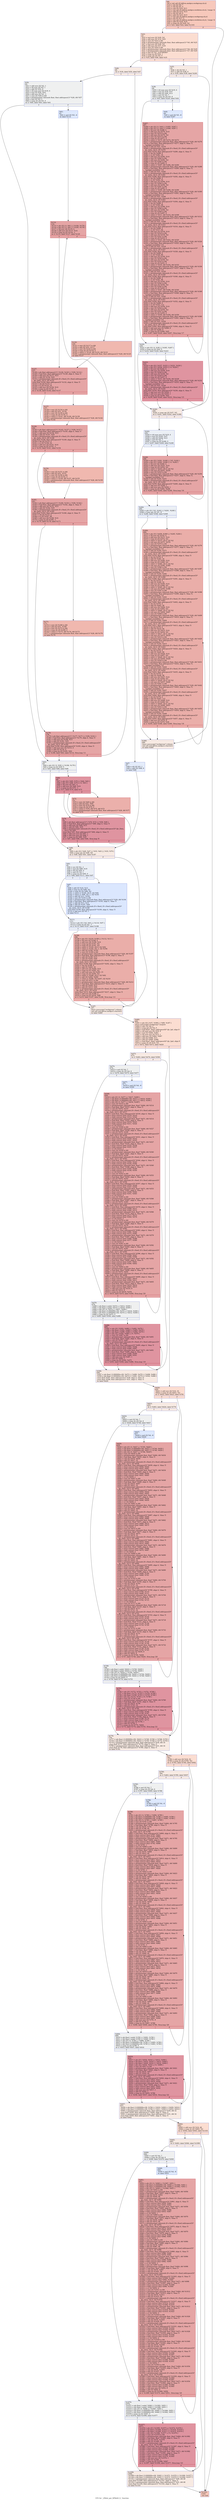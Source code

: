 digraph "CFG for '_Z9dwt_per_XPfiiiiiS_S_' function" {
	label="CFG for '_Z9dwt_per_XPfiiiiiS_S_' function";

	Node0x5fbb750 [shape=record,color="#3d50c3ff", style=filled, fillcolor="#ed836670",label="{%8:\l  %9 = tail call i32 @llvm.amdgcn.workgroup.id.x()\l  %10 = shl i32 %9, 7\l  %11 = shl i32 %5, 4\l  %12 = sub i32 %10, %11\l  %13 = tail call i32 @llvm.amdgcn.workitem.id.x(), !range !4\l  %14 = add i32 %12, %13\l  %15 = shl i32 %9, 6\l  %16 = add i32 %15, %13\l  %17 = tail call i32 @llvm.amdgcn.workgroup.id.y()\l  %18 = shl i32 %17, 2\l  %19 = tail call i32 @llvm.amdgcn.workitem.id.y(), !range !4\l  %20 = add i32 %18, %19\l  %21 = icmp slt i32 %20, %1\l  br i1 %21, label %22, label %1103\l|{<s0>T|<s1>F}}"];
	Node0x5fbb750:s0 -> Node0x5fbd760;
	Node0x5fbb750:s1 -> Node0x5fbd7f0;
	Node0x5fbd760 [shape=record,color="#3d50c3ff", style=filled, fillcolor="#f7b39670",label="{%22:\l22:                                               \l  %23 = mul nsw i32 %20, %2\l  %24 = add nsw i32 %14, %23\l  %25 = sext i32 %24 to i64\l  %26 = getelementptr inbounds float, float addrspace(1)* %0, i64 %25\l  %27 = mul nsw i32 %20, %3\l  %28 = add nsw i32 %27, %16\l  %29 = sext i32 %28 to i64\l  %30 = getelementptr inbounds float, float addrspace(1)* %6, i64 %29\l  %31 = getelementptr inbounds float, float addrspace(1)* %7, i64 %29\l  %32 = and i32 %2, -2147483647\l  %33 = icmp eq i32 %32, 1\l  %34 = icmp sgt i32 %5, 0\l  br i1 %33, label %46, label %35\l|{<s0>T|<s1>F}}"];
	Node0x5fbd760:s0 -> Node0x5fbcb80;
	Node0x5fbd760:s1 -> Node0x5fbe190;
	Node0x5fbe190 [shape=record,color="#3d50c3ff", style=filled, fillcolor="#eed0c070",label="{%35:\l35:                                               \l  %36 = shl i32 %5, 1\l  %37 = add i32 %36, 8\l  br i1 %34, label %38, label %240\l|{<s0>T|<s1>F}}"];
	Node0x5fbe190:s0 -> Node0x5fbe420;
	Node0x5fbe190:s1 -> Node0x5fbe470;
	Node0x5fbe420 [shape=record,color="#3d50c3ff", style=filled, fillcolor="#dbdcde70",label="{%38:\l38:                                               \l  %39 = shl nuw nsw i32 %19, 4\l  %40 = mul i32 %39, %37\l  %41 = add i32 %40, %13\l  %42 = and i32 %5, 7\l  %43 = icmp ult i32 %5, 8\l  br i1 %43, label %220, label %44\l|{<s0>T|<s1>F}}"];
	Node0x5fbe420:s0 -> Node0x5fbe880;
	Node0x5fbe420:s1 -> Node0x5fbe8d0;
	Node0x5fbe8d0 [shape=record,color="#3d50c3ff", style=filled, fillcolor="#b5cdfa70",label="{%44:\l44:                                               \l  %45 = and i32 %5, -8\l  br label %267\l}"];
	Node0x5fbe8d0 -> Node0x5fbead0;
	Node0x5fbcb80 [shape=record,color="#3d50c3ff", style=filled, fillcolor="#eed0c070",label="{%46:\l46:                                               \l  br i1 %34, label %50, label %47\l|{<s0>T|<s1>F}}"];
	Node0x5fbcb80:s0 -> Node0x5fbeb90;
	Node0x5fbcb80:s1 -> Node0x5fbebe0;
	Node0x5fbebe0 [shape=record,color="#3d50c3ff", style=filled, fillcolor="#c1d4f470",label="{%47:\l47:                                               \l  %48 = shl i32 %5, 1\l  %49 = add i32 %48, 8\l  br label %88\l}"];
	Node0x5fbebe0 -> Node0x5fbee40;
	Node0x5fbeb90 [shape=record,color="#3d50c3ff", style=filled, fillcolor="#dbdcde70",label="{%50:\l50:                                               \l  %51 = add nuw i32 %2, 1\l  %52 = shl nuw i32 %5, 1\l  %53 = add i32 %52, 8\l  %54 = shl nuw nsw i32 %19, 4\l  %55 = mul i32 %54, %53\l  %56 = add nsw i32 %2, -1\l  %57 = zext i32 %56 to i64\l  %58 = getelementptr inbounds float, float addrspace(1)* %26, i64 %57\l  %59 = and i32 %5, 3\l  %60 = icmp ult i32 %5, 4\l  br i1 %60, label %63, label %61\l|{<s0>T|<s1>F}}"];
	Node0x5fbeb90:s0 -> Node0x5fbf4f0;
	Node0x5fbeb90:s1 -> Node0x5fbf540;
	Node0x5fbf540 [shape=record,color="#3d50c3ff", style=filled, fillcolor="#b5cdfa70",label="{%61:\l61:                                               \l  %62 = and i32 %5, -4\l  br label %114\l}"];
	Node0x5fbf540 -> Node0x5fbf740;
	Node0x5fbf4f0 [shape=record,color="#3d50c3ff", style=filled, fillcolor="#dbdcde70",label="{%63:\l63:                                               \l  %64 = phi i32 [ 0, %50 ], [ %184, %178 ]\l  %65 = icmp eq i32 %59, 0\l  br i1 %65, label %88, label %66\l|{<s0>T|<s1>F}}"];
	Node0x5fbf4f0:s0 -> Node0x5fbee40;
	Node0x5fbf4f0:s1 -> Node0x5fbdf80;
	Node0x5fbdf80 [shape=record,color="#b70d28ff", style=filled, fillcolor="#b70d2870",label="{%66:\l66:                                               \l  %67 = phi i32 [ %85, %79 ], [ %64, %63 ]\l  %68 = phi i32 [ %86, %79 ], [ 0, %63 ]\l  %69 = shl nsw i32 %67, 4\l  %70 = add nsw i32 %69, %14\l  %71 = icmp eq i32 %70, -1\l  br i1 %71, label %79, label %72\l|{<s0>T|<s1>F}}"];
	Node0x5fbdf80:s0 -> Node0x5fbfd80;
	Node0x5fbdf80:s1 -> Node0x5fc0190;
	Node0x5fc0190 [shape=record,color="#b70d28ff", style=filled, fillcolor="#d24b4070",label="{%72:\l72:                                               \l  %73 = zext i32 %69 to i64\l  %74 = add i32 %51, %69\l  %75 = sext i32 %74 to i64\l  %76 = icmp slt i32 %70, 0\l  %77 = select i1 %76, i64 %75, i64 %73\l  %78 = getelementptr inbounds float, float addrspace(1)* %26, i64 %77\l  br label %79\l}"];
	Node0x5fc0190 -> Node0x5fbfd80;
	Node0x5fbfd80 [shape=record,color="#b70d28ff", style=filled, fillcolor="#b70d2870",label="{%79:\l79:                                               \l  %80 = phi float addrspace(1)* [ %78, %72 ], [ %58, %66 ]\l  %81 = load float, float addrspace(1)* %80, align 4, !tbaa !5\l  %82 = add nuw i32 %69, %13\l  %83 = add i32 %82, %55\l  %84 = getelementptr inbounds [0 x float], [0 x float] addrspace(3)* @s_Data,\l... i32 0, i32 %83\l  store float %81, float addrspace(3)* %84, align 4, !tbaa !5\l  %85 = add nuw nsw i32 %67, 1\l  %86 = add nuw nsw i32 %68, 1\l  %87 = icmp eq i32 %86, %59\l  br i1 %87, label %88, label %66, !llvm.loop !9\l|{<s0>T|<s1>F}}"];
	Node0x5fbfd80:s0 -> Node0x5fbee40;
	Node0x5fbfd80:s1 -> Node0x5fbdf80;
	Node0x5fbee40 [shape=record,color="#3d50c3ff", style=filled, fillcolor="#eed0c070",label="{%88:\l88:                                               \l  %89 = phi i32 [ %49, %47 ], [ %53, %63 ], [ %53, %79 ]\l  %90 = icmp sgt i32 %89, %5\l  br i1 %90, label %91, label %187\l|{<s0>T|<s1>F}}"];
	Node0x5fbee40:s0 -> Node0x5fc1560;
	Node0x5fbee40:s1 -> Node0x5fc15b0;
	Node0x5fc1560 [shape=record,color="#3d50c3ff", style=filled, fillcolor="#d1dae970",label="{%91:\l91:                                               \l  %92 = xor i32 %2, -1\l  %93 = mul i32 %89, %19\l  %94 = shl i32 %93, 4\l  %95 = and i32 %5, 1\l  %96 = icmp eq i32 %95, 0\l  br i1 %96, label %111, label %97\l|{<s0>T|<s1>F}}"];
	Node0x5fc1560:s0 -> Node0x5fc19c0;
	Node0x5fc1560:s1 -> Node0x5fc1a10;
	Node0x5fc1a10 [shape=record,color="#3d50c3ff", style=filled, fillcolor="#aec9fc70",label="{%97:\l97:                                               \l  %98 = add i32 %10, %13\l  %99 = icmp eq i32 %98, %2\l  %100 = icmp slt i32 %98, %2\l  %101 = select i1 %100, i32 0, i32 %92\l  %102 = select i1 %99, i32 -1, i32 %101\l  %103 = add i32 %11, %102\l  %104 = sext i32 %103 to i64\l  %105 = getelementptr inbounds float, float addrspace(1)* %26, i64 %104\l  %106 = load float, float addrspace(1)* %105, align 4, !tbaa !5\l  %107 = add i32 %11, %13\l  %108 = add i32 %107, %94\l  %109 = getelementptr inbounds [0 x float], [0 x float] addrspace(3)*\l... @s_Data, i32 0, i32 %108\l  store float %106, float addrspace(3)* %109, align 4, !tbaa !5\l  %110 = add nsw i32 %5, 1\l  br label %111\l}"];
	Node0x5fc1a10 -> Node0x5fc19c0;
	Node0x5fc19c0 [shape=record,color="#3d50c3ff", style=filled, fillcolor="#d1dae970",label="{%111:\l111:                                              \l  %112 = phi i32 [ %5, %91 ], [ %110, %97 ]\l  %113 = icmp eq i32 %5, -7\l  br i1 %113, label %187, label %188\l|{<s0>T|<s1>F}}"];
	Node0x5fc19c0:s0 -> Node0x5fc15b0;
	Node0x5fc19c0:s1 -> Node0x5fc2520;
	Node0x5fbf740 [shape=record,color="#b70d28ff", style=filled, fillcolor="#c5333470",label="{%114:\l114:                                              \l  %115 = phi i32 [ 0, %61 ], [ %184, %178 ]\l  %116 = phi i32 [ 0, %61 ], [ %185, %178 ]\l  %117 = shl nsw i32 %115, 4\l  %118 = add nsw i32 %117, %14\l  %119 = icmp eq i32 %118, -1\l  br i1 %119, label %127, label %120\l|{<s0>T|<s1>F}}"];
	Node0x5fbf740:s0 -> Node0x5fc2930;
	Node0x5fbf740:s1 -> Node0x5fc2980;
	Node0x5fc2980 [shape=record,color="#3d50c3ff", style=filled, fillcolor="#dc5d4a70",label="{%120:\l120:                                              \l  %121 = zext i32 %117 to i64\l  %122 = add i32 %51, %117\l  %123 = sext i32 %122 to i64\l  %124 = icmp slt i32 %118, 0\l  %125 = select i1 %124, i64 %123, i64 %121\l  %126 = getelementptr inbounds float, float addrspace(1)* %26, i64 %125\l  br label %127\l}"];
	Node0x5fc2980 -> Node0x5fc2930;
	Node0x5fc2930 [shape=record,color="#b70d28ff", style=filled, fillcolor="#c5333470",label="{%127:\l127:                                              \l  %128 = phi float addrspace(1)* [ %126, %120 ], [ %58, %114 ]\l  %129 = load float, float addrspace(1)* %128, align 4, !tbaa !5\l  %130 = add nuw i32 %117, %13\l  %131 = add i32 %130, %55\l  %132 = getelementptr inbounds [0 x float], [0 x float] addrspace(3)*\l... @s_Data, i32 0, i32 %131\l  store float %129, float addrspace(3)* %132, align 4, !tbaa !5\l  %133 = shl i32 %115, 4\l  %134 = or i32 %133, 16\l  %135 = add nsw i32 %134, %14\l  %136 = icmp eq i32 %135, -1\l  br i1 %136, label %144, label %137\l|{<s0>T|<s1>F}}"];
	Node0x5fc2930:s0 -> Node0x5fbfd10;
	Node0x5fc2930:s1 -> Node0x5fc38f0;
	Node0x5fc38f0 [shape=record,color="#3d50c3ff", style=filled, fillcolor="#dc5d4a70",label="{%137:\l137:                                              \l  %138 = zext i32 %134 to i64\l  %139 = add i32 %51, %134\l  %140 = sext i32 %139 to i64\l  %141 = icmp slt i32 %135, 0\l  %142 = select i1 %141, i64 %140, i64 %138\l  %143 = getelementptr inbounds float, float addrspace(1)* %26, i64 %142\l  br label %144\l}"];
	Node0x5fc38f0 -> Node0x5fbfd10;
	Node0x5fbfd10 [shape=record,color="#b70d28ff", style=filled, fillcolor="#c5333470",label="{%144:\l144:                                              \l  %145 = phi float addrspace(1)* [ %143, %137 ], [ %58, %127 ]\l  %146 = load float, float addrspace(1)* %145, align 4, !tbaa !5\l  %147 = add nuw i32 %134, %13\l  %148 = add i32 %147, %55\l  %149 = getelementptr inbounds [0 x float], [0 x float] addrspace(3)*\l... @s_Data, i32 0, i32 %148\l  store float %146, float addrspace(3)* %149, align 4, !tbaa !5\l  %150 = shl i32 %115, 4\l  %151 = or i32 %150, 32\l  %152 = add nsw i32 %151, %14\l  %153 = icmp eq i32 %152, -1\l  br i1 %153, label %161, label %154\l|{<s0>T|<s1>F}}"];
	Node0x5fbfd10:s0 -> Node0x5fc43b0;
	Node0x5fbfd10:s1 -> Node0x5fc4400;
	Node0x5fc4400 [shape=record,color="#3d50c3ff", style=filled, fillcolor="#dc5d4a70",label="{%154:\l154:                                              \l  %155 = zext i32 %151 to i64\l  %156 = add i32 %51, %151\l  %157 = sext i32 %156 to i64\l  %158 = icmp slt i32 %152, 0\l  %159 = select i1 %158, i64 %157, i64 %155\l  %160 = getelementptr inbounds float, float addrspace(1)* %26, i64 %159\l  br label %161\l}"];
	Node0x5fc4400 -> Node0x5fc43b0;
	Node0x5fc43b0 [shape=record,color="#b70d28ff", style=filled, fillcolor="#c5333470",label="{%161:\l161:                                              \l  %162 = phi float addrspace(1)* [ %160, %154 ], [ %58, %144 ]\l  %163 = load float, float addrspace(1)* %162, align 4, !tbaa !5\l  %164 = add nuw i32 %151, %13\l  %165 = add i32 %164, %55\l  %166 = getelementptr inbounds [0 x float], [0 x float] addrspace(3)*\l... @s_Data, i32 0, i32 %165\l  store float %163, float addrspace(3)* %166, align 4, !tbaa !5\l  %167 = shl i32 %115, 4\l  %168 = or i32 %167, 48\l  %169 = add nsw i32 %168, %14\l  %170 = icmp eq i32 %169, -1\l  br i1 %170, label %178, label %171\l|{<s0>T|<s1>F}}"];
	Node0x5fc43b0:s0 -> Node0x5fbf830;
	Node0x5fc43b0:s1 -> Node0x5fc4ec0;
	Node0x5fc4ec0 [shape=record,color="#3d50c3ff", style=filled, fillcolor="#dc5d4a70",label="{%171:\l171:                                              \l  %172 = zext i32 %168 to i64\l  %173 = add i32 %51, %168\l  %174 = sext i32 %173 to i64\l  %175 = icmp slt i32 %169, 0\l  %176 = select i1 %175, i64 %174, i64 %172\l  %177 = getelementptr inbounds float, float addrspace(1)* %26, i64 %176\l  br label %178\l}"];
	Node0x5fc4ec0 -> Node0x5fbf830;
	Node0x5fbf830 [shape=record,color="#b70d28ff", style=filled, fillcolor="#c5333470",label="{%178:\l178:                                              \l  %179 = phi float addrspace(1)* [ %177, %171 ], [ %58, %161 ]\l  %180 = load float, float addrspace(1)* %179, align 4, !tbaa !5\l  %181 = add nuw i32 %168, %13\l  %182 = add i32 %181, %55\l  %183 = getelementptr inbounds [0 x float], [0 x float] addrspace(3)*\l... @s_Data, i32 0, i32 %182\l  store float %180, float addrspace(3)* %183, align 4, !tbaa !5\l  %184 = add nuw nsw i32 %115, 4\l  %185 = add i32 %116, 4\l  %186 = icmp eq i32 %185, %62\l  br i1 %186, label %63, label %114, !llvm.loop !11\l|{<s0>T|<s1>F}}"];
	Node0x5fbf830:s0 -> Node0x5fbf4f0;
	Node0x5fbf830:s1 -> Node0x5fbf740;
	Node0x5fc15b0 [shape=record,color="#3d50c3ff", style=filled, fillcolor="#eed0c070",label="{%187:\l187:                                              \l  fence syncscope(\"workgroup\") release\l  tail call void @llvm.amdgcn.s.barrier()\l  br label %460\l}"];
	Node0x5fc15b0 -> Node0x5fc5bd0;
	Node0x5fc2520 [shape=record,color="#b70d28ff", style=filled, fillcolor="#d0473d70",label="{%188:\l188:                                              \l  %189 = phi i32 [ %218, %188 ], [ %112, %111 ]\l  %190 = shl nsw i32 %189, 4\l  %191 = add nsw i32 %190, %14\l  %192 = icmp eq i32 %191, %2\l  %193 = icmp slt i32 %191, %2\l  %194 = select i1 %193, i32 0, i32 %92\l  %195 = select i1 %192, i32 -1, i32 %194\l  %196 = add i32 %190, %195\l  %197 = sext i32 %196 to i64\l  %198 = getelementptr inbounds float, float addrspace(1)* %26, i64 %197\l  %199 = load float, float addrspace(1)* %198, align 4, !tbaa !5\l  %200 = add i32 %190, %13\l  %201 = add i32 %200, %94\l  %202 = getelementptr inbounds [0 x float], [0 x float] addrspace(3)*\l... @s_Data, i32 0, i32 %201\l  store float %199, float addrspace(3)* %202, align 4, !tbaa !5\l  %203 = shl i32 %189, 4\l  %204 = add i32 %203, 16\l  %205 = add nsw i32 %204, %14\l  %206 = icmp eq i32 %205, %2\l  %207 = add nuw nsw i32 %203, 15\l  %208 = icmp slt i32 %205, %2\l  %209 = select i1 %208, i32 0, i32 %92\l  %210 = add i32 %204, %209\l  %211 = select i1 %206, i32 %207, i32 %210\l  %212 = sext i32 %211 to i64\l  %213 = getelementptr inbounds float, float addrspace(1)* %26, i64 %212\l  %214 = load float, float addrspace(1)* %213, align 4, !tbaa !5\l  %215 = add i32 %204, %13\l  %216 = add i32 %215, %94\l  %217 = getelementptr inbounds [0 x float], [0 x float] addrspace(3)*\l... @s_Data, i32 0, i32 %216\l  store float %214, float addrspace(3)* %217, align 4, !tbaa !5\l  %218 = add nsw i32 %189, 2\l  %219 = icmp eq i32 %218, %89\l  br i1 %219, label %187, label %188, !llvm.loop !13\l|{<s0>T|<s1>F}}"];
	Node0x5fc2520:s0 -> Node0x5fc15b0;
	Node0x5fc2520:s1 -> Node0x5fc2520;
	Node0x5fbe880 [shape=record,color="#3d50c3ff", style=filled, fillcolor="#dbdcde70",label="{%220:\l220:                                              \l  %221 = phi i32 [ 0, %38 ], [ %365, %267 ]\l  %222 = icmp eq i32 %42, 0\l  br i1 %222, label %240, label %223\l|{<s0>T|<s1>F}}"];
	Node0x5fbe880:s0 -> Node0x5fbe470;
	Node0x5fbe880:s1 -> Node0x5fc7350;
	Node0x5fc7350 [shape=record,color="#b70d28ff", style=filled, fillcolor="#b70d2870",label="{%223:\l223:                                              \l  %224 = phi i32 [ %237, %223 ], [ %221, %220 ]\l  %225 = phi i32 [ %238, %223 ], [ 0, %220 ]\l  %226 = shl nsw i32 %224, 4\l  %227 = add nsw i32 %226, %14\l  %228 = zext i32 %226 to i64\l  %229 = add nsw i32 %226, %2\l  %230 = sext i32 %229 to i64\l  %231 = icmp slt i32 %227, 0\l  %232 = select i1 %231, i64 %230, i64 %228\l  %233 = getelementptr inbounds float, float addrspace(1)* %26, i64 %232\l  %234 = load float, float addrspace(1)* %233, align 4, !tbaa !5,\l... !amdgpu.noclobber !14\l  %235 = add i32 %41, %226\l  %236 = getelementptr inbounds [0 x float], [0 x float] addrspace(3)*\l... @s_Data, i32 0, i32 %235\l  store float %234, float addrspace(3)* %236, align 4, !tbaa !5\l  %237 = add nuw nsw i32 %224, 1\l  %238 = add nuw nsw i32 %225, 1\l  %239 = icmp eq i32 %238, %42\l  br i1 %239, label %240, label %223, !llvm.loop !15\l|{<s0>T|<s1>F}}"];
	Node0x5fc7350:s0 -> Node0x5fbe470;
	Node0x5fc7350:s1 -> Node0x5fc7350;
	Node0x5fbe470 [shape=record,color="#3d50c3ff", style=filled, fillcolor="#eed0c070",label="{%240:\l240:                                              \l  %241 = icmp sgt i32 %37, %5\l  br i1 %241, label %242, label %368\l|{<s0>T|<s1>F}}"];
	Node0x5fbe470:s0 -> Node0x5fc8280;
	Node0x5fbe470:s1 -> Node0x5fc82d0;
	Node0x5fc8280 [shape=record,color="#3d50c3ff", style=filled, fillcolor="#d1dae970",label="{%242:\l242:                                              \l  %243 = shl nuw nsw i32 %19, 4\l  %244 = mul i32 %243, %37\l  %245 = add i32 %244, %13\l  %246 = and i32 %5, 7\l  %247 = icmp eq i32 %246, 0\l  br i1 %247, label %264, label %248\l|{<s0>T|<s1>F}}"];
	Node0x5fc8280:s0 -> Node0x5fc86e0;
	Node0x5fc8280:s1 -> Node0x5fc8730;
	Node0x5fc8730 [shape=record,color="#b70d28ff", style=filled, fillcolor="#c5333470",label="{%248:\l248:                                              \l  %249 = phi i32 [ %261, %248 ], [ %5, %242 ]\l  %250 = phi i32 [ %262, %248 ], [ 0, %242 ]\l  %251 = shl nsw i32 %249, 4\l  %252 = add nsw i32 %251, %14\l  %253 = icmp slt i32 %252, %2\l  %254 = select i1 %253, i32 0, i32 %2\l  %255 = sub nsw i32 %251, %254\l  %256 = sext i32 %255 to i64\l  %257 = getelementptr inbounds float, float addrspace(1)* %26, i64 %256\l  %258 = load float, float addrspace(1)* %257, align 4, !tbaa !5,\l... !amdgpu.noclobber !14\l  %259 = add i32 %245, %251\l  %260 = getelementptr inbounds [0 x float], [0 x float] addrspace(3)*\l... @s_Data, i32 0, i32 %259\l  store float %258, float addrspace(3)* %260, align 4, !tbaa !5\l  %261 = add nsw i32 %249, 1\l  %262 = add nuw nsw i32 %250, 1\l  %263 = icmp eq i32 %262, %246\l  br i1 %263, label %264, label %248, !llvm.loop !16\l|{<s0>T|<s1>F}}"];
	Node0x5fc8730:s0 -> Node0x5fc86e0;
	Node0x5fc8730:s1 -> Node0x5fc8730;
	Node0x5fc86e0 [shape=record,color="#3d50c3ff", style=filled, fillcolor="#d1dae970",label="{%264:\l264:                                              \l  %265 = phi i32 [ %5, %242 ], [ %261, %248 ]\l  %266 = icmp ugt i32 %5, -8\l  br i1 %266, label %368, label %369\l|{<s0>T|<s1>F}}"];
	Node0x5fc86e0:s0 -> Node0x5fc82d0;
	Node0x5fc86e0:s1 -> Node0x5fca330;
	Node0x5fbead0 [shape=record,color="#b70d28ff", style=filled, fillcolor="#c5333470",label="{%267:\l267:                                              \l  %268 = phi i32 [ 0, %44 ], [ %365, %267 ]\l  %269 = phi i32 [ 0, %44 ], [ %366, %267 ]\l  %270 = shl nsw i32 %268, 4\l  %271 = add nsw i32 %270, %14\l  %272 = zext i32 %270 to i64\l  %273 = add nsw i32 %270, %2\l  %274 = sext i32 %273 to i64\l  %275 = icmp slt i32 %271, 0\l  %276 = select i1 %275, i64 %274, i64 %272\l  %277 = getelementptr inbounds float, float addrspace(1)* %26, i64 %276\l  %278 = load float, float addrspace(1)* %277, align 4, !tbaa !5,\l... !amdgpu.noclobber !14\l  %279 = add i32 %41, %270\l  %280 = getelementptr inbounds [0 x float], [0 x float] addrspace(3)*\l... @s_Data, i32 0, i32 %279\l  store float %278, float addrspace(3)* %280, align 4, !tbaa !5\l  %281 = shl i32 %268, 4\l  %282 = or i32 %281, 16\l  %283 = add nsw i32 %282, %14\l  %284 = zext i32 %282 to i64\l  %285 = add nsw i32 %282, %2\l  %286 = sext i32 %285 to i64\l  %287 = icmp slt i32 %283, 0\l  %288 = select i1 %287, i64 %286, i64 %284\l  %289 = getelementptr inbounds float, float addrspace(1)* %26, i64 %288\l  %290 = load float, float addrspace(1)* %289, align 4, !tbaa !5,\l... !amdgpu.noclobber !14\l  %291 = add i32 %41, %282\l  %292 = getelementptr inbounds [0 x float], [0 x float] addrspace(3)*\l... @s_Data, i32 0, i32 %291\l  store float %290, float addrspace(3)* %292, align 4, !tbaa !5\l  %293 = shl i32 %268, 4\l  %294 = or i32 %293, 32\l  %295 = add nsw i32 %294, %14\l  %296 = zext i32 %294 to i64\l  %297 = add nsw i32 %294, %2\l  %298 = sext i32 %297 to i64\l  %299 = icmp slt i32 %295, 0\l  %300 = select i1 %299, i64 %298, i64 %296\l  %301 = getelementptr inbounds float, float addrspace(1)* %26, i64 %300\l  %302 = load float, float addrspace(1)* %301, align 4, !tbaa !5,\l... !amdgpu.noclobber !14\l  %303 = add i32 %41, %294\l  %304 = getelementptr inbounds [0 x float], [0 x float] addrspace(3)*\l... @s_Data, i32 0, i32 %303\l  store float %302, float addrspace(3)* %304, align 4, !tbaa !5\l  %305 = shl i32 %268, 4\l  %306 = or i32 %305, 48\l  %307 = add nsw i32 %306, %14\l  %308 = zext i32 %306 to i64\l  %309 = add nsw i32 %306, %2\l  %310 = sext i32 %309 to i64\l  %311 = icmp slt i32 %307, 0\l  %312 = select i1 %311, i64 %310, i64 %308\l  %313 = getelementptr inbounds float, float addrspace(1)* %26, i64 %312\l  %314 = load float, float addrspace(1)* %313, align 4, !tbaa !5,\l... !amdgpu.noclobber !14\l  %315 = add i32 %41, %306\l  %316 = getelementptr inbounds [0 x float], [0 x float] addrspace(3)*\l... @s_Data, i32 0, i32 %315\l  store float %314, float addrspace(3)* %316, align 4, !tbaa !5\l  %317 = shl i32 %268, 4\l  %318 = or i32 %317, 64\l  %319 = add nsw i32 %318, %14\l  %320 = zext i32 %318 to i64\l  %321 = add nsw i32 %318, %2\l  %322 = sext i32 %321 to i64\l  %323 = icmp slt i32 %319, 0\l  %324 = select i1 %323, i64 %322, i64 %320\l  %325 = getelementptr inbounds float, float addrspace(1)* %26, i64 %324\l  %326 = load float, float addrspace(1)* %325, align 4, !tbaa !5,\l... !amdgpu.noclobber !14\l  %327 = add i32 %41, %318\l  %328 = getelementptr inbounds [0 x float], [0 x float] addrspace(3)*\l... @s_Data, i32 0, i32 %327\l  store float %326, float addrspace(3)* %328, align 4, !tbaa !5\l  %329 = shl i32 %268, 4\l  %330 = or i32 %329, 80\l  %331 = add nsw i32 %330, %14\l  %332 = zext i32 %330 to i64\l  %333 = add nsw i32 %330, %2\l  %334 = sext i32 %333 to i64\l  %335 = icmp slt i32 %331, 0\l  %336 = select i1 %335, i64 %334, i64 %332\l  %337 = getelementptr inbounds float, float addrspace(1)* %26, i64 %336\l  %338 = load float, float addrspace(1)* %337, align 4, !tbaa !5,\l... !amdgpu.noclobber !14\l  %339 = add i32 %41, %330\l  %340 = getelementptr inbounds [0 x float], [0 x float] addrspace(3)*\l... @s_Data, i32 0, i32 %339\l  store float %338, float addrspace(3)* %340, align 4, !tbaa !5\l  %341 = shl i32 %268, 4\l  %342 = or i32 %341, 96\l  %343 = add nsw i32 %342, %14\l  %344 = zext i32 %342 to i64\l  %345 = add nsw i32 %342, %2\l  %346 = sext i32 %345 to i64\l  %347 = icmp slt i32 %343, 0\l  %348 = select i1 %347, i64 %346, i64 %344\l  %349 = getelementptr inbounds float, float addrspace(1)* %26, i64 %348\l  %350 = load float, float addrspace(1)* %349, align 4, !tbaa !5,\l... !amdgpu.noclobber !14\l  %351 = add i32 %41, %342\l  %352 = getelementptr inbounds [0 x float], [0 x float] addrspace(3)*\l... @s_Data, i32 0, i32 %351\l  store float %350, float addrspace(3)* %352, align 4, !tbaa !5\l  %353 = shl i32 %268, 4\l  %354 = or i32 %353, 112\l  %355 = add nsw i32 %354, %14\l  %356 = zext i32 %354 to i64\l  %357 = add nsw i32 %354, %2\l  %358 = sext i32 %357 to i64\l  %359 = icmp slt i32 %355, 0\l  %360 = select i1 %359, i64 %358, i64 %356\l  %361 = getelementptr inbounds float, float addrspace(1)* %26, i64 %360\l  %362 = load float, float addrspace(1)* %361, align 4, !tbaa !5,\l... !amdgpu.noclobber !14\l  %363 = add i32 %41, %354\l  %364 = getelementptr inbounds [0 x float], [0 x float] addrspace(3)*\l... @s_Data, i32 0, i32 %363\l  store float %362, float addrspace(3)* %364, align 4, !tbaa !5\l  %365 = add nuw nsw i32 %268, 8\l  %366 = add i32 %269, 8\l  %367 = icmp eq i32 %366, %45\l  br i1 %367, label %220, label %267, !llvm.loop !17\l|{<s0>T|<s1>F}}"];
	Node0x5fbead0:s0 -> Node0x5fbe880;
	Node0x5fbead0:s1 -> Node0x5fbead0;
	Node0x5fc82d0 [shape=record,color="#3d50c3ff", style=filled, fillcolor="#eed0c070",label="{%368:\l368:                                              \l  fence syncscope(\"workgroup\") release\l  tail call void @llvm.amdgcn.s.barrier()\l  br label %460\l}"];
	Node0x5fc82d0 -> Node0x5fc5bd0;
	Node0x5fca330 [shape=record,color="#b70d28ff", style=filled, fillcolor="#d0473d70",label="{%369:\l369:                                              \l  %370 = phi i32 [ %458, %369 ], [ %265, %264 ]\l  %371 = shl nsw i32 %370, 4\l  %372 = add nsw i32 %371, %14\l  %373 = icmp slt i32 %372, %2\l  %374 = select i1 %373, i32 0, i32 %2\l  %375 = sub nsw i32 %371, %374\l  %376 = sext i32 %375 to i64\l  %377 = getelementptr inbounds float, float addrspace(1)* %26, i64 %376\l  %378 = load float, float addrspace(1)* %377, align 4, !tbaa !5,\l... !amdgpu.noclobber !14\l  %379 = add i32 %245, %371\l  %380 = getelementptr inbounds [0 x float], [0 x float] addrspace(3)*\l... @s_Data, i32 0, i32 %379\l  store float %378, float addrspace(3)* %380, align 4, !tbaa !5\l  %381 = shl i32 %370, 4\l  %382 = add i32 %381, 16\l  %383 = add nsw i32 %382, %14\l  %384 = icmp slt i32 %383, %2\l  %385 = select i1 %384, i32 0, i32 %2\l  %386 = sub nsw i32 %382, %385\l  %387 = sext i32 %386 to i64\l  %388 = getelementptr inbounds float, float addrspace(1)* %26, i64 %387\l  %389 = load float, float addrspace(1)* %388, align 4, !tbaa !5,\l... !amdgpu.noclobber !14\l  %390 = add i32 %245, %382\l  %391 = getelementptr inbounds [0 x float], [0 x float] addrspace(3)*\l... @s_Data, i32 0, i32 %390\l  store float %389, float addrspace(3)* %391, align 4, !tbaa !5\l  %392 = shl i32 %370, 4\l  %393 = add i32 %392, 32\l  %394 = add nsw i32 %393, %14\l  %395 = icmp slt i32 %394, %2\l  %396 = select i1 %395, i32 0, i32 %2\l  %397 = sub nsw i32 %393, %396\l  %398 = sext i32 %397 to i64\l  %399 = getelementptr inbounds float, float addrspace(1)* %26, i64 %398\l  %400 = load float, float addrspace(1)* %399, align 4, !tbaa !5,\l... !amdgpu.noclobber !14\l  %401 = add i32 %245, %393\l  %402 = getelementptr inbounds [0 x float], [0 x float] addrspace(3)*\l... @s_Data, i32 0, i32 %401\l  store float %400, float addrspace(3)* %402, align 4, !tbaa !5\l  %403 = shl i32 %370, 4\l  %404 = add i32 %403, 48\l  %405 = add nsw i32 %404, %14\l  %406 = icmp slt i32 %405, %2\l  %407 = select i1 %406, i32 0, i32 %2\l  %408 = sub nsw i32 %404, %407\l  %409 = sext i32 %408 to i64\l  %410 = getelementptr inbounds float, float addrspace(1)* %26, i64 %409\l  %411 = load float, float addrspace(1)* %410, align 4, !tbaa !5,\l... !amdgpu.noclobber !14\l  %412 = add i32 %245, %404\l  %413 = getelementptr inbounds [0 x float], [0 x float] addrspace(3)*\l... @s_Data, i32 0, i32 %412\l  store float %411, float addrspace(3)* %413, align 4, !tbaa !5\l  %414 = shl i32 %370, 4\l  %415 = add i32 %414, 64\l  %416 = add nsw i32 %415, %14\l  %417 = icmp slt i32 %416, %2\l  %418 = select i1 %417, i32 0, i32 %2\l  %419 = sub nsw i32 %415, %418\l  %420 = sext i32 %419 to i64\l  %421 = getelementptr inbounds float, float addrspace(1)* %26, i64 %420\l  %422 = load float, float addrspace(1)* %421, align 4, !tbaa !5,\l... !amdgpu.noclobber !14\l  %423 = add i32 %245, %415\l  %424 = getelementptr inbounds [0 x float], [0 x float] addrspace(3)*\l... @s_Data, i32 0, i32 %423\l  store float %422, float addrspace(3)* %424, align 4, !tbaa !5\l  %425 = shl i32 %370, 4\l  %426 = add i32 %425, 80\l  %427 = add nsw i32 %426, %14\l  %428 = icmp slt i32 %427, %2\l  %429 = select i1 %428, i32 0, i32 %2\l  %430 = sub nsw i32 %426, %429\l  %431 = sext i32 %430 to i64\l  %432 = getelementptr inbounds float, float addrspace(1)* %26, i64 %431\l  %433 = load float, float addrspace(1)* %432, align 4, !tbaa !5,\l... !amdgpu.noclobber !14\l  %434 = add i32 %245, %426\l  %435 = getelementptr inbounds [0 x float], [0 x float] addrspace(3)*\l... @s_Data, i32 0, i32 %434\l  store float %433, float addrspace(3)* %435, align 4, !tbaa !5\l  %436 = shl i32 %370, 4\l  %437 = add i32 %436, 96\l  %438 = add nsw i32 %437, %14\l  %439 = icmp slt i32 %438, %2\l  %440 = select i1 %439, i32 0, i32 %2\l  %441 = sub nsw i32 %437, %440\l  %442 = sext i32 %441 to i64\l  %443 = getelementptr inbounds float, float addrspace(1)* %26, i64 %442\l  %444 = load float, float addrspace(1)* %443, align 4, !tbaa !5,\l... !amdgpu.noclobber !14\l  %445 = add i32 %245, %437\l  %446 = getelementptr inbounds [0 x float], [0 x float] addrspace(3)*\l... @s_Data, i32 0, i32 %445\l  store float %444, float addrspace(3)* %446, align 4, !tbaa !5\l  %447 = shl i32 %370, 4\l  %448 = add i32 %447, 112\l  %449 = add nsw i32 %448, %14\l  %450 = icmp slt i32 %449, %2\l  %451 = select i1 %450, i32 0, i32 %2\l  %452 = sub nsw i32 %448, %451\l  %453 = sext i32 %452 to i64\l  %454 = getelementptr inbounds float, float addrspace(1)* %26, i64 %453\l  %455 = load float, float addrspace(1)* %454, align 4, !tbaa !5,\l... !amdgpu.noclobber !14\l  %456 = add i32 %245, %448\l  %457 = getelementptr inbounds [0 x float], [0 x float] addrspace(3)*\l... @s_Data, i32 0, i32 %456\l  store float %455, float addrspace(3)* %457, align 4, !tbaa !5\l  %458 = add nsw i32 %370, 8\l  %459 = icmp eq i32 %370, %36\l  br i1 %459, label %368, label %369, !llvm.loop !18\l|{<s0>T|<s1>F}}"];
	Node0x5fca330:s0 -> Node0x5fc82d0;
	Node0x5fca330:s1 -> Node0x5fca330;
	Node0x5fc5bd0 [shape=record,color="#3d50c3ff", style=filled, fillcolor="#f7b39670",label="{%460:\l460:                                              \l  %461 = phi i32 [ %37, %368 ], [ %89, %187 ]\l  fence syncscope(\"workgroup\") acquire\l  %462 = sdiv i32 %4, 2\l  %463 = icmp sgt i32 %4, 0\l  %464 = load float*, float* addrspace(4)* @c_lpd, align 8\l  %465 = shl nuw nsw i32 %19, 4\l  %466 = mul i32 %465, %461\l  %467 = shl nuw nsw i32 %13, 1\l  %468 = add nsw i32 %462, %467\l  %469 = add i32 %468, %11\l  %470 = add i32 %469, %466\l  %471 = load float*, float* addrspace(4)* @c_hpd, align 8\l  %472 = icmp slt i32 %16, %3\l  br i1 %472, label %473, label %620\l|{<s0>T|<s1>F}}"];
	Node0x5fc5bd0:s0 -> Node0x5fd39d0;
	Node0x5fc5bd0:s1 -> Node0x5fd3a20;
	Node0x5fd39d0 [shape=record,color="#3d50c3ff", style=filled, fillcolor="#eed0c070",label="{%473:\l473:                                              \l  br i1 %463, label %474, label %506\l|{<s0>T|<s1>F}}"];
	Node0x5fd39d0:s0 -> Node0x5fd3b60;
	Node0x5fd39d0:s1 -> Node0x5fd3bb0;
	Node0x5fd3b60 [shape=record,color="#3d50c3ff", style=filled, fillcolor="#dbdcde70",label="{%474:\l474:                                              \l  %475 = and i32 %4, 7\l  %476 = icmp ult i32 %4, 8\l  br i1 %476, label %479, label %477\l|{<s0>T|<s1>F}}"];
	Node0x5fd3b60:s0 -> Node0x5fd3e10;
	Node0x5fd3b60:s1 -> Node0x5fd3e60;
	Node0x5fd3e60 [shape=record,color="#3d50c3ff", style=filled, fillcolor="#b5cdfa70",label="{%477:\l477:                                              \l  %478 = and i32 %4, -8\l  br label %509\l}"];
	Node0x5fd3e60 -> Node0x5fd4030;
	Node0x5fd3e10 [shape=record,color="#3d50c3ff", style=filled, fillcolor="#dbdcde70",label="{%479:\l479:                                              \l  %480 = phi float [ undef, %474 ], [ %612, %509 ]\l  %481 = phi float [ undef, %474 ], [ %616, %509 ]\l  %482 = phi i32 [ 0, %474 ], [ %617, %509 ]\l  %483 = phi float [ 0.000000e+00, %474 ], [ %616, %509 ]\l  %484 = phi float [ 0.000000e+00, %474 ], [ %612, %509 ]\l  %485 = icmp eq i32 %475, 0\l  br i1 %485, label %506, label %486\l|{<s0>T|<s1>F}}"];
	Node0x5fd3e10:s0 -> Node0x5fd3bb0;
	Node0x5fd3e10:s1 -> Node0x5fd53d0;
	Node0x5fd53d0 [shape=record,color="#b70d28ff", style=filled, fillcolor="#b70d2870",label="{%486:\l486:                                              \l  %487 = phi i32 [ %503, %486 ], [ %482, %479 ]\l  %488 = phi float [ %502, %486 ], [ %483, %479 ]\l  %489 = phi float [ %498, %486 ], [ %484, %479 ]\l  %490 = phi i32 [ %504, %486 ], [ 0, %479 ]\l  %491 = zext i32 %487 to i64\l  %492 = getelementptr inbounds float, float* %464, i64 %491\l  %493 = load float, float* %492, align 4, !tbaa !5\l  %494 = sub i32 %470, %487\l  %495 = getelementptr inbounds [0 x float], [0 x float] addrspace(3)*\l... @s_Data, i32 0, i32 %494\l  %496 = load float, float addrspace(3)* %495, align 4, !tbaa !5\l  %497 = fmul contract float %493, %496\l  %498 = fadd contract float %489, %497\l  %499 = getelementptr inbounds float, float* %471, i64 %491\l  %500 = load float, float* %499, align 4, !tbaa !5\l  %501 = fmul contract float %496, %500\l  %502 = fadd contract float %488, %501\l  %503 = add nuw nsw i32 %487, 1\l  %504 = add i32 %490, 1\l  %505 = icmp eq i32 %504, %475\l  br i1 %505, label %506, label %486, !llvm.loop !19\l|{<s0>T|<s1>F}}"];
	Node0x5fd53d0:s0 -> Node0x5fd3bb0;
	Node0x5fd53d0:s1 -> Node0x5fd53d0;
	Node0x5fd3bb0 [shape=record,color="#3d50c3ff", style=filled, fillcolor="#eed0c070",label="{%506:\l506:                                              \l  %507 = phi float [ 0.000000e+00, %473 ], [ %480, %479 ], [ %498, %486 ]\l  %508 = phi float [ 0.000000e+00, %473 ], [ %481, %479 ], [ %502, %486 ]\l  store float %507, float addrspace(1)* %30, align 4, !tbaa !5\l  store float %508, float addrspace(1)* %31, align 4, !tbaa !5\l  br label %620\l}"];
	Node0x5fd3bb0 -> Node0x5fd3a20;
	Node0x5fd4030 [shape=record,color="#b70d28ff", style=filled, fillcolor="#c5333470",label="{%509:\l509:                                              \l  %510 = phi i32 [ 0, %477 ], [ %617, %509 ]\l  %511 = phi float [ 0.000000e+00, %477 ], [ %616, %509 ]\l  %512 = phi float [ 0.000000e+00, %477 ], [ %612, %509 ]\l  %513 = phi i32 [ 0, %477 ], [ %618, %509 ]\l  %514 = zext i32 %510 to i64\l  %515 = getelementptr inbounds float, float* %464, i64 %514\l  %516 = load float, float* %515, align 4, !tbaa !5\l  %517 = sub i32 %470, %510\l  %518 = getelementptr inbounds [0 x float], [0 x float] addrspace(3)*\l... @s_Data, i32 0, i32 %517\l  %519 = load float, float addrspace(3)* %518, align 4, !tbaa !5\l  %520 = fmul contract float %516, %519\l  %521 = fadd contract float %512, %520\l  %522 = getelementptr inbounds float, float* %471, i64 %514\l  %523 = load float, float* %522, align 4, !tbaa !5\l  %524 = fmul contract float %519, %523\l  %525 = fadd contract float %511, %524\l  %526 = or i32 %510, 1\l  %527 = zext i32 %526 to i64\l  %528 = getelementptr inbounds float, float* %464, i64 %527\l  %529 = load float, float* %528, align 4, !tbaa !5\l  %530 = sub i32 %470, %526\l  %531 = getelementptr inbounds [0 x float], [0 x float] addrspace(3)*\l... @s_Data, i32 0, i32 %530\l  %532 = load float, float addrspace(3)* %531, align 4, !tbaa !5\l  %533 = fmul contract float %529, %532\l  %534 = fadd contract float %521, %533\l  %535 = getelementptr inbounds float, float* %471, i64 %527\l  %536 = load float, float* %535, align 4, !tbaa !5\l  %537 = fmul contract float %532, %536\l  %538 = fadd contract float %525, %537\l  %539 = or i32 %510, 2\l  %540 = zext i32 %539 to i64\l  %541 = getelementptr inbounds float, float* %464, i64 %540\l  %542 = load float, float* %541, align 4, !tbaa !5\l  %543 = sub i32 %470, %539\l  %544 = getelementptr inbounds [0 x float], [0 x float] addrspace(3)*\l... @s_Data, i32 0, i32 %543\l  %545 = load float, float addrspace(3)* %544, align 4, !tbaa !5\l  %546 = fmul contract float %542, %545\l  %547 = fadd contract float %534, %546\l  %548 = getelementptr inbounds float, float* %471, i64 %540\l  %549 = load float, float* %548, align 4, !tbaa !5\l  %550 = fmul contract float %545, %549\l  %551 = fadd contract float %538, %550\l  %552 = or i32 %510, 3\l  %553 = zext i32 %552 to i64\l  %554 = getelementptr inbounds float, float* %464, i64 %553\l  %555 = load float, float* %554, align 4, !tbaa !5\l  %556 = sub i32 %470, %552\l  %557 = getelementptr inbounds [0 x float], [0 x float] addrspace(3)*\l... @s_Data, i32 0, i32 %556\l  %558 = load float, float addrspace(3)* %557, align 4, !tbaa !5\l  %559 = fmul contract float %555, %558\l  %560 = fadd contract float %547, %559\l  %561 = getelementptr inbounds float, float* %471, i64 %553\l  %562 = load float, float* %561, align 4, !tbaa !5\l  %563 = fmul contract float %558, %562\l  %564 = fadd contract float %551, %563\l  %565 = or i32 %510, 4\l  %566 = zext i32 %565 to i64\l  %567 = getelementptr inbounds float, float* %464, i64 %566\l  %568 = load float, float* %567, align 4, !tbaa !5\l  %569 = sub i32 %470, %565\l  %570 = getelementptr inbounds [0 x float], [0 x float] addrspace(3)*\l... @s_Data, i32 0, i32 %569\l  %571 = load float, float addrspace(3)* %570, align 4, !tbaa !5\l  %572 = fmul contract float %568, %571\l  %573 = fadd contract float %560, %572\l  %574 = getelementptr inbounds float, float* %471, i64 %566\l  %575 = load float, float* %574, align 4, !tbaa !5\l  %576 = fmul contract float %571, %575\l  %577 = fadd contract float %564, %576\l  %578 = or i32 %510, 5\l  %579 = zext i32 %578 to i64\l  %580 = getelementptr inbounds float, float* %464, i64 %579\l  %581 = load float, float* %580, align 4, !tbaa !5\l  %582 = sub i32 %470, %578\l  %583 = getelementptr inbounds [0 x float], [0 x float] addrspace(3)*\l... @s_Data, i32 0, i32 %582\l  %584 = load float, float addrspace(3)* %583, align 4, !tbaa !5\l  %585 = fmul contract float %581, %584\l  %586 = fadd contract float %573, %585\l  %587 = getelementptr inbounds float, float* %471, i64 %579\l  %588 = load float, float* %587, align 4, !tbaa !5\l  %589 = fmul contract float %584, %588\l  %590 = fadd contract float %577, %589\l  %591 = or i32 %510, 6\l  %592 = zext i32 %591 to i64\l  %593 = getelementptr inbounds float, float* %464, i64 %592\l  %594 = load float, float* %593, align 4, !tbaa !5\l  %595 = sub i32 %470, %591\l  %596 = getelementptr inbounds [0 x float], [0 x float] addrspace(3)*\l... @s_Data, i32 0, i32 %595\l  %597 = load float, float addrspace(3)* %596, align 4, !tbaa !5\l  %598 = fmul contract float %594, %597\l  %599 = fadd contract float %586, %598\l  %600 = getelementptr inbounds float, float* %471, i64 %592\l  %601 = load float, float* %600, align 4, !tbaa !5\l  %602 = fmul contract float %597, %601\l  %603 = fadd contract float %590, %602\l  %604 = or i32 %510, 7\l  %605 = zext i32 %604 to i64\l  %606 = getelementptr inbounds float, float* %464, i64 %605\l  %607 = load float, float* %606, align 4, !tbaa !5\l  %608 = sub i32 %470, %604\l  %609 = getelementptr inbounds [0 x float], [0 x float] addrspace(3)*\l... @s_Data, i32 0, i32 %608\l  %610 = load float, float addrspace(3)* %609, align 4, !tbaa !5\l  %611 = fmul contract float %607, %610\l  %612 = fadd contract float %599, %611\l  %613 = getelementptr inbounds float, float* %471, i64 %605\l  %614 = load float, float* %613, align 4, !tbaa !5\l  %615 = fmul contract float %610, %614\l  %616 = fadd contract float %603, %615\l  %617 = add nuw nsw i32 %510, 8\l  %618 = add i32 %513, 8\l  %619 = icmp eq i32 %618, %478\l  br i1 %619, label %479, label %509, !llvm.loop !20\l|{<s0>T|<s1>F}}"];
	Node0x5fd4030:s0 -> Node0x5fd3e10;
	Node0x5fd4030:s1 -> Node0x5fd4030;
	Node0x5fd3a20 [shape=record,color="#3d50c3ff", style=filled, fillcolor="#f7b39670",label="{%620:\l620:                                              \l  %621 = add nsw i32 %16, 16\l  %622 = icmp slt i32 %621, %3\l  br i1 %622, label %623, label %781\l|{<s0>T|<s1>F}}"];
	Node0x5fd3a20:s0 -> Node0x5fc9d20;
	Node0x5fd3a20:s1 -> Node0x5fdb910;
	Node0x5fc9d20 [shape=record,color="#3d50c3ff", style=filled, fillcolor="#eed0c070",label="{%623:\l623:                                              \l  br i1 %463, label %624, label %776\l|{<s0>T|<s1>F}}"];
	Node0x5fc9d20:s0 -> Node0x5fdba10;
	Node0x5fc9d20:s1 -> Node0x5fdba60;
	Node0x5fdba10 [shape=record,color="#3d50c3ff", style=filled, fillcolor="#dbdcde70",label="{%624:\l624:                                              \l  %625 = and i32 %4, 7\l  %626 = icmp ult i32 %4, 8\l  br i1 %626, label %748, label %627\l|{<s0>T|<s1>F}}"];
	Node0x5fdba10:s0 -> Node0x5fdbc80;
	Node0x5fdba10:s1 -> Node0x5fdbcd0;
	Node0x5fdbcd0 [shape=record,color="#3d50c3ff", style=filled, fillcolor="#b5cdfa70",label="{%627:\l627:                                              \l  %628 = and i32 %4, -8\l  br label %629\l}"];
	Node0x5fdbcd0 -> Node0x5fdbea0;
	Node0x5fdbea0 [shape=record,color="#b70d28ff", style=filled, fillcolor="#c5333470",label="{%629:\l629:                                              \l  %630 = phi i32 [ 0, %627 ], [ %745, %629 ]\l  %631 = phi float [ 0.000000e+00, %627 ], [ %744, %629 ]\l  %632 = phi float [ 0.000000e+00, %627 ], [ %740, %629 ]\l  %633 = phi i32 [ 0, %627 ], [ %746, %629 ]\l  %634 = zext i32 %630 to i64\l  %635 = getelementptr inbounds float, float* %464, i64 %634\l  %636 = load float, float* %635, align 4, !tbaa !5\l  %637 = sub i32 %470, %630\l  %638 = add i32 %637, 32\l  %639 = getelementptr inbounds [0 x float], [0 x float] addrspace(3)*\l... @s_Data, i32 0, i32 %638\l  %640 = load float, float addrspace(3)* %639, align 4, !tbaa !5\l  %641 = fmul contract float %636, %640\l  %642 = fadd contract float %632, %641\l  %643 = getelementptr inbounds float, float* %471, i64 %634\l  %644 = load float, float* %643, align 4, !tbaa !5\l  %645 = fmul contract float %640, %644\l  %646 = fadd contract float %631, %645\l  %647 = or i32 %630, 1\l  %648 = zext i32 %647 to i64\l  %649 = getelementptr inbounds float, float* %464, i64 %648\l  %650 = load float, float* %649, align 4, !tbaa !5\l  %651 = sub i32 %470, %647\l  %652 = add i32 %651, 32\l  %653 = getelementptr inbounds [0 x float], [0 x float] addrspace(3)*\l... @s_Data, i32 0, i32 %652\l  %654 = load float, float addrspace(3)* %653, align 4, !tbaa !5\l  %655 = fmul contract float %650, %654\l  %656 = fadd contract float %642, %655\l  %657 = getelementptr inbounds float, float* %471, i64 %648\l  %658 = load float, float* %657, align 4, !tbaa !5\l  %659 = fmul contract float %654, %658\l  %660 = fadd contract float %646, %659\l  %661 = or i32 %630, 2\l  %662 = zext i32 %661 to i64\l  %663 = getelementptr inbounds float, float* %464, i64 %662\l  %664 = load float, float* %663, align 4, !tbaa !5\l  %665 = sub i32 %470, %661\l  %666 = add i32 %665, 32\l  %667 = getelementptr inbounds [0 x float], [0 x float] addrspace(3)*\l... @s_Data, i32 0, i32 %666\l  %668 = load float, float addrspace(3)* %667, align 4, !tbaa !5\l  %669 = fmul contract float %664, %668\l  %670 = fadd contract float %656, %669\l  %671 = getelementptr inbounds float, float* %471, i64 %662\l  %672 = load float, float* %671, align 4, !tbaa !5\l  %673 = fmul contract float %668, %672\l  %674 = fadd contract float %660, %673\l  %675 = or i32 %630, 3\l  %676 = zext i32 %675 to i64\l  %677 = getelementptr inbounds float, float* %464, i64 %676\l  %678 = load float, float* %677, align 4, !tbaa !5\l  %679 = sub i32 %470, %675\l  %680 = add i32 %679, 32\l  %681 = getelementptr inbounds [0 x float], [0 x float] addrspace(3)*\l... @s_Data, i32 0, i32 %680\l  %682 = load float, float addrspace(3)* %681, align 4, !tbaa !5\l  %683 = fmul contract float %678, %682\l  %684 = fadd contract float %670, %683\l  %685 = getelementptr inbounds float, float* %471, i64 %676\l  %686 = load float, float* %685, align 4, !tbaa !5\l  %687 = fmul contract float %682, %686\l  %688 = fadd contract float %674, %687\l  %689 = or i32 %630, 4\l  %690 = zext i32 %689 to i64\l  %691 = getelementptr inbounds float, float* %464, i64 %690\l  %692 = load float, float* %691, align 4, !tbaa !5\l  %693 = sub i32 %470, %689\l  %694 = add i32 %693, 32\l  %695 = getelementptr inbounds [0 x float], [0 x float] addrspace(3)*\l... @s_Data, i32 0, i32 %694\l  %696 = load float, float addrspace(3)* %695, align 4, !tbaa !5\l  %697 = fmul contract float %692, %696\l  %698 = fadd contract float %684, %697\l  %699 = getelementptr inbounds float, float* %471, i64 %690\l  %700 = load float, float* %699, align 4, !tbaa !5\l  %701 = fmul contract float %696, %700\l  %702 = fadd contract float %688, %701\l  %703 = or i32 %630, 5\l  %704 = zext i32 %703 to i64\l  %705 = getelementptr inbounds float, float* %464, i64 %704\l  %706 = load float, float* %705, align 4, !tbaa !5\l  %707 = sub i32 %470, %703\l  %708 = add i32 %707, 32\l  %709 = getelementptr inbounds [0 x float], [0 x float] addrspace(3)*\l... @s_Data, i32 0, i32 %708\l  %710 = load float, float addrspace(3)* %709, align 4, !tbaa !5\l  %711 = fmul contract float %706, %710\l  %712 = fadd contract float %698, %711\l  %713 = getelementptr inbounds float, float* %471, i64 %704\l  %714 = load float, float* %713, align 4, !tbaa !5\l  %715 = fmul contract float %710, %714\l  %716 = fadd contract float %702, %715\l  %717 = or i32 %630, 6\l  %718 = zext i32 %717 to i64\l  %719 = getelementptr inbounds float, float* %464, i64 %718\l  %720 = load float, float* %719, align 4, !tbaa !5\l  %721 = sub i32 %470, %717\l  %722 = add i32 %721, 32\l  %723 = getelementptr inbounds [0 x float], [0 x float] addrspace(3)*\l... @s_Data, i32 0, i32 %722\l  %724 = load float, float addrspace(3)* %723, align 4, !tbaa !5\l  %725 = fmul contract float %720, %724\l  %726 = fadd contract float %712, %725\l  %727 = getelementptr inbounds float, float* %471, i64 %718\l  %728 = load float, float* %727, align 4, !tbaa !5\l  %729 = fmul contract float %724, %728\l  %730 = fadd contract float %716, %729\l  %731 = or i32 %630, 7\l  %732 = zext i32 %731 to i64\l  %733 = getelementptr inbounds float, float* %464, i64 %732\l  %734 = load float, float* %733, align 4, !tbaa !5\l  %735 = sub i32 %470, %731\l  %736 = add i32 %735, 32\l  %737 = getelementptr inbounds [0 x float], [0 x float] addrspace(3)*\l... @s_Data, i32 0, i32 %736\l  %738 = load float, float addrspace(3)* %737, align 4, !tbaa !5\l  %739 = fmul contract float %734, %738\l  %740 = fadd contract float %726, %739\l  %741 = getelementptr inbounds float, float* %471, i64 %732\l  %742 = load float, float* %741, align 4, !tbaa !5\l  %743 = fmul contract float %738, %742\l  %744 = fadd contract float %730, %743\l  %745 = add nuw nsw i32 %630, 8\l  %746 = add i32 %633, 8\l  %747 = icmp eq i32 %746, %628\l  br i1 %747, label %748, label %629, !llvm.loop !20\l|{<s0>T|<s1>F}}"];
	Node0x5fdbea0:s0 -> Node0x5fdbc80;
	Node0x5fdbea0:s1 -> Node0x5fdbea0;
	Node0x5fdbc80 [shape=record,color="#3d50c3ff", style=filled, fillcolor="#dbdcde70",label="{%748:\l748:                                              \l  %749 = phi float [ undef, %624 ], [ %740, %629 ]\l  %750 = phi float [ undef, %624 ], [ %744, %629 ]\l  %751 = phi i32 [ 0, %624 ], [ %745, %629 ]\l  %752 = phi float [ 0.000000e+00, %624 ], [ %744, %629 ]\l  %753 = phi float [ 0.000000e+00, %624 ], [ %740, %629 ]\l  %754 = icmp eq i32 %625, 0\l  br i1 %754, label %776, label %755\l|{<s0>T|<s1>F}}"];
	Node0x5fdbc80:s0 -> Node0x5fdba60;
	Node0x5fdbc80:s1 -> Node0x5fe2c50;
	Node0x5fe2c50 [shape=record,color="#b70d28ff", style=filled, fillcolor="#b70d2870",label="{%755:\l755:                                              \l  %756 = phi i32 [ %773, %755 ], [ %751, %748 ]\l  %757 = phi float [ %772, %755 ], [ %752, %748 ]\l  %758 = phi float [ %768, %755 ], [ %753, %748 ]\l  %759 = phi i32 [ %774, %755 ], [ 0, %748 ]\l  %760 = zext i32 %756 to i64\l  %761 = getelementptr inbounds float, float* %464, i64 %760\l  %762 = load float, float* %761, align 4, !tbaa !5\l  %763 = sub i32 %470, %756\l  %764 = add i32 %763, 32\l  %765 = getelementptr inbounds [0 x float], [0 x float] addrspace(3)*\l... @s_Data, i32 0, i32 %764\l  %766 = load float, float addrspace(3)* %765, align 4, !tbaa !5\l  %767 = fmul contract float %762, %766\l  %768 = fadd contract float %758, %767\l  %769 = getelementptr inbounds float, float* %471, i64 %760\l  %770 = load float, float* %769, align 4, !tbaa !5\l  %771 = fmul contract float %766, %770\l  %772 = fadd contract float %757, %771\l  %773 = add nuw nsw i32 %756, 1\l  %774 = add i32 %759, 1\l  %775 = icmp eq i32 %774, %625\l  br i1 %775, label %776, label %755, !llvm.loop !21\l|{<s0>T|<s1>F}}"];
	Node0x5fe2c50:s0 -> Node0x5fdba60;
	Node0x5fe2c50:s1 -> Node0x5fe2c50;
	Node0x5fdba60 [shape=record,color="#3d50c3ff", style=filled, fillcolor="#eed0c070",label="{%776:\l776:                                              \l  %777 = phi float [ 0.000000e+00, %623 ], [ %749, %748 ], [ %768, %755 ]\l  %778 = phi float [ 0.000000e+00, %623 ], [ %750, %748 ], [ %772, %755 ]\l  %779 = getelementptr inbounds float, float addrspace(1)* %30, i64 16\l  store float %777, float addrspace(1)* %779, align 4, !tbaa !5\l  %780 = getelementptr inbounds float, float addrspace(1)* %31, i64 16\l  store float %778, float addrspace(1)* %780, align 4, !tbaa !5\l  br label %781\l}"];
	Node0x5fdba60 -> Node0x5fdb910;
	Node0x5fdb910 [shape=record,color="#3d50c3ff", style=filled, fillcolor="#f7b39670",label="{%781:\l781:                                              \l  %782 = add nsw i32 %16, 32\l  %783 = icmp slt i32 %782, %3\l  br i1 %783, label %784, label %942\l|{<s0>T|<s1>F}}"];
	Node0x5fdb910:s0 -> Node0x5fe3fa0;
	Node0x5fdb910:s1 -> Node0x5fe3ff0;
	Node0x5fe3fa0 [shape=record,color="#3d50c3ff", style=filled, fillcolor="#eed0c070",label="{%784:\l784:                                              \l  br i1 %463, label %785, label %937\l|{<s0>T|<s1>F}}"];
	Node0x5fe3fa0:s0 -> Node0x5fe40f0;
	Node0x5fe3fa0:s1 -> Node0x5fe4140;
	Node0x5fe40f0 [shape=record,color="#3d50c3ff", style=filled, fillcolor="#dbdcde70",label="{%785:\l785:                                              \l  %786 = and i32 %4, 7\l  %787 = icmp ult i32 %4, 8\l  br i1 %787, label %909, label %788\l|{<s0>T|<s1>F}}"];
	Node0x5fe40f0:s0 -> Node0x5fe4360;
	Node0x5fe40f0:s1 -> Node0x5fe43b0;
	Node0x5fe43b0 [shape=record,color="#3d50c3ff", style=filled, fillcolor="#b5cdfa70",label="{%788:\l788:                                              \l  %789 = and i32 %4, -8\l  br label %790\l}"];
	Node0x5fe43b0 -> Node0x5fe4540;
	Node0x5fe4540 [shape=record,color="#b70d28ff", style=filled, fillcolor="#c5333470",label="{%790:\l790:                                              \l  %791 = phi i32 [ 0, %788 ], [ %906, %790 ]\l  %792 = phi float [ 0.000000e+00, %788 ], [ %905, %790 ]\l  %793 = phi float [ 0.000000e+00, %788 ], [ %901, %790 ]\l  %794 = phi i32 [ 0, %788 ], [ %907, %790 ]\l  %795 = zext i32 %791 to i64\l  %796 = getelementptr inbounds float, float* %464, i64 %795\l  %797 = load float, float* %796, align 4, !tbaa !5\l  %798 = sub i32 %470, %791\l  %799 = add i32 %798, 64\l  %800 = getelementptr inbounds [0 x float], [0 x float] addrspace(3)*\l... @s_Data, i32 0, i32 %799\l  %801 = load float, float addrspace(3)* %800, align 4, !tbaa !5\l  %802 = fmul contract float %797, %801\l  %803 = fadd contract float %793, %802\l  %804 = getelementptr inbounds float, float* %471, i64 %795\l  %805 = load float, float* %804, align 4, !tbaa !5\l  %806 = fmul contract float %801, %805\l  %807 = fadd contract float %792, %806\l  %808 = or i32 %791, 1\l  %809 = zext i32 %808 to i64\l  %810 = getelementptr inbounds float, float* %464, i64 %809\l  %811 = load float, float* %810, align 4, !tbaa !5\l  %812 = sub i32 %470, %808\l  %813 = add i32 %812, 64\l  %814 = getelementptr inbounds [0 x float], [0 x float] addrspace(3)*\l... @s_Data, i32 0, i32 %813\l  %815 = load float, float addrspace(3)* %814, align 4, !tbaa !5\l  %816 = fmul contract float %811, %815\l  %817 = fadd contract float %803, %816\l  %818 = getelementptr inbounds float, float* %471, i64 %809\l  %819 = load float, float* %818, align 4, !tbaa !5\l  %820 = fmul contract float %815, %819\l  %821 = fadd contract float %807, %820\l  %822 = or i32 %791, 2\l  %823 = zext i32 %822 to i64\l  %824 = getelementptr inbounds float, float* %464, i64 %823\l  %825 = load float, float* %824, align 4, !tbaa !5\l  %826 = sub i32 %470, %822\l  %827 = add i32 %826, 64\l  %828 = getelementptr inbounds [0 x float], [0 x float] addrspace(3)*\l... @s_Data, i32 0, i32 %827\l  %829 = load float, float addrspace(3)* %828, align 4, !tbaa !5\l  %830 = fmul contract float %825, %829\l  %831 = fadd contract float %817, %830\l  %832 = getelementptr inbounds float, float* %471, i64 %823\l  %833 = load float, float* %832, align 4, !tbaa !5\l  %834 = fmul contract float %829, %833\l  %835 = fadd contract float %821, %834\l  %836 = or i32 %791, 3\l  %837 = zext i32 %836 to i64\l  %838 = getelementptr inbounds float, float* %464, i64 %837\l  %839 = load float, float* %838, align 4, !tbaa !5\l  %840 = sub i32 %470, %836\l  %841 = add i32 %840, 64\l  %842 = getelementptr inbounds [0 x float], [0 x float] addrspace(3)*\l... @s_Data, i32 0, i32 %841\l  %843 = load float, float addrspace(3)* %842, align 4, !tbaa !5\l  %844 = fmul contract float %839, %843\l  %845 = fadd contract float %831, %844\l  %846 = getelementptr inbounds float, float* %471, i64 %837\l  %847 = load float, float* %846, align 4, !tbaa !5\l  %848 = fmul contract float %843, %847\l  %849 = fadd contract float %835, %848\l  %850 = or i32 %791, 4\l  %851 = zext i32 %850 to i64\l  %852 = getelementptr inbounds float, float* %464, i64 %851\l  %853 = load float, float* %852, align 4, !tbaa !5\l  %854 = sub i32 %470, %850\l  %855 = add i32 %854, 64\l  %856 = getelementptr inbounds [0 x float], [0 x float] addrspace(3)*\l... @s_Data, i32 0, i32 %855\l  %857 = load float, float addrspace(3)* %856, align 4, !tbaa !5\l  %858 = fmul contract float %853, %857\l  %859 = fadd contract float %845, %858\l  %860 = getelementptr inbounds float, float* %471, i64 %851\l  %861 = load float, float* %860, align 4, !tbaa !5\l  %862 = fmul contract float %857, %861\l  %863 = fadd contract float %849, %862\l  %864 = or i32 %791, 5\l  %865 = zext i32 %864 to i64\l  %866 = getelementptr inbounds float, float* %464, i64 %865\l  %867 = load float, float* %866, align 4, !tbaa !5\l  %868 = sub i32 %470, %864\l  %869 = add i32 %868, 64\l  %870 = getelementptr inbounds [0 x float], [0 x float] addrspace(3)*\l... @s_Data, i32 0, i32 %869\l  %871 = load float, float addrspace(3)* %870, align 4, !tbaa !5\l  %872 = fmul contract float %867, %871\l  %873 = fadd contract float %859, %872\l  %874 = getelementptr inbounds float, float* %471, i64 %865\l  %875 = load float, float* %874, align 4, !tbaa !5\l  %876 = fmul contract float %871, %875\l  %877 = fadd contract float %863, %876\l  %878 = or i32 %791, 6\l  %879 = zext i32 %878 to i64\l  %880 = getelementptr inbounds float, float* %464, i64 %879\l  %881 = load float, float* %880, align 4, !tbaa !5\l  %882 = sub i32 %470, %878\l  %883 = add i32 %882, 64\l  %884 = getelementptr inbounds [0 x float], [0 x float] addrspace(3)*\l... @s_Data, i32 0, i32 %883\l  %885 = load float, float addrspace(3)* %884, align 4, !tbaa !5\l  %886 = fmul contract float %881, %885\l  %887 = fadd contract float %873, %886\l  %888 = getelementptr inbounds float, float* %471, i64 %879\l  %889 = load float, float* %888, align 4, !tbaa !5\l  %890 = fmul contract float %885, %889\l  %891 = fadd contract float %877, %890\l  %892 = or i32 %791, 7\l  %893 = zext i32 %892 to i64\l  %894 = getelementptr inbounds float, float* %464, i64 %893\l  %895 = load float, float* %894, align 4, !tbaa !5\l  %896 = sub i32 %470, %892\l  %897 = add i32 %896, 64\l  %898 = getelementptr inbounds [0 x float], [0 x float] addrspace(3)*\l... @s_Data, i32 0, i32 %897\l  %899 = load float, float addrspace(3)* %898, align 4, !tbaa !5\l  %900 = fmul contract float %895, %899\l  %901 = fadd contract float %887, %900\l  %902 = getelementptr inbounds float, float* %471, i64 %893\l  %903 = load float, float* %902, align 4, !tbaa !5\l  %904 = fmul contract float %899, %903\l  %905 = fadd contract float %891, %904\l  %906 = add nuw nsw i32 %791, 8\l  %907 = add i32 %794, 8\l  %908 = icmp eq i32 %907, %789\l  br i1 %908, label %909, label %790, !llvm.loop !20\l|{<s0>T|<s1>F}}"];
	Node0x5fe4540:s0 -> Node0x5fe4360;
	Node0x5fe4540:s1 -> Node0x5fe4540;
	Node0x5fe4360 [shape=record,color="#3d50c3ff", style=filled, fillcolor="#dbdcde70",label="{%909:\l909:                                              \l  %910 = phi float [ undef, %785 ], [ %901, %790 ]\l  %911 = phi float [ undef, %785 ], [ %905, %790 ]\l  %912 = phi i32 [ 0, %785 ], [ %906, %790 ]\l  %913 = phi float [ 0.000000e+00, %785 ], [ %905, %790 ]\l  %914 = phi float [ 0.000000e+00, %785 ], [ %901, %790 ]\l  %915 = icmp eq i32 %786, 0\l  br i1 %915, label %937, label %916\l|{<s0>T|<s1>F}}"];
	Node0x5fe4360:s0 -> Node0x5fe4140;
	Node0x5fe4360:s1 -> Node0x5fe9110;
	Node0x5fe9110 [shape=record,color="#b70d28ff", style=filled, fillcolor="#b70d2870",label="{%916:\l916:                                              \l  %917 = phi i32 [ %934, %916 ], [ %912, %909 ]\l  %918 = phi float [ %933, %916 ], [ %913, %909 ]\l  %919 = phi float [ %929, %916 ], [ %914, %909 ]\l  %920 = phi i32 [ %935, %916 ], [ 0, %909 ]\l  %921 = zext i32 %917 to i64\l  %922 = getelementptr inbounds float, float* %464, i64 %921\l  %923 = load float, float* %922, align 4, !tbaa !5\l  %924 = sub i32 %470, %917\l  %925 = add i32 %924, 64\l  %926 = getelementptr inbounds [0 x float], [0 x float] addrspace(3)*\l... @s_Data, i32 0, i32 %925\l  %927 = load float, float addrspace(3)* %926, align 4, !tbaa !5\l  %928 = fmul contract float %923, %927\l  %929 = fadd contract float %919, %928\l  %930 = getelementptr inbounds float, float* %471, i64 %921\l  %931 = load float, float* %930, align 4, !tbaa !5\l  %932 = fmul contract float %927, %931\l  %933 = fadd contract float %918, %932\l  %934 = add nuw nsw i32 %917, 1\l  %935 = add i32 %920, 1\l  %936 = icmp eq i32 %935, %786\l  br i1 %936, label %937, label %916, !llvm.loop !22\l|{<s0>T|<s1>F}}"];
	Node0x5fe9110:s0 -> Node0x5fe4140;
	Node0x5fe9110:s1 -> Node0x5fe9110;
	Node0x5fe4140 [shape=record,color="#3d50c3ff", style=filled, fillcolor="#eed0c070",label="{%937:\l937:                                              \l  %938 = phi float [ 0.000000e+00, %784 ], [ %910, %909 ], [ %929, %916 ]\l  %939 = phi float [ 0.000000e+00, %784 ], [ %911, %909 ], [ %933, %916 ]\l  %940 = getelementptr inbounds float, float addrspace(1)* %30, i64 32\l  store float %938, float addrspace(1)* %940, align 4, !tbaa !5\l  %941 = getelementptr inbounds float, float addrspace(1)* %31, i64 32\l  store float %939, float addrspace(1)* %941, align 4, !tbaa !5\l  br label %942\l}"];
	Node0x5fe4140 -> Node0x5fe3ff0;
	Node0x5fe3ff0 [shape=record,color="#3d50c3ff", style=filled, fillcolor="#f7b39670",label="{%942:\l942:                                              \l  %943 = add nsw i32 %16, 48\l  %944 = icmp slt i32 %943, %3\l  br i1 %944, label %945, label %1103\l|{<s0>T|<s1>F}}"];
	Node0x5fe3ff0:s0 -> Node0x5fea460;
	Node0x5fe3ff0:s1 -> Node0x5fbd7f0;
	Node0x5fea460 [shape=record,color="#3d50c3ff", style=filled, fillcolor="#eed0c070",label="{%945:\l945:                                              \l  br i1 %463, label %946, label %1098\l|{<s0>T|<s1>F}}"];
	Node0x5fea460:s0 -> Node0x5fea560;
	Node0x5fea460:s1 -> Node0x5fea5b0;
	Node0x5fea560 [shape=record,color="#3d50c3ff", style=filled, fillcolor="#dbdcde70",label="{%946:\l946:                                              \l  %947 = and i32 %4, 7\l  %948 = icmp ult i32 %4, 8\l  br i1 %948, label %1070, label %949\l|{<s0>T|<s1>F}}"];
	Node0x5fea560:s0 -> Node0x5fea7d0;
	Node0x5fea560:s1 -> Node0x5fea820;
	Node0x5fea820 [shape=record,color="#3d50c3ff", style=filled, fillcolor="#b5cdfa70",label="{%949:\l949:                                              \l  %950 = and i32 %4, -8\l  br label %951\l}"];
	Node0x5fea820 -> Node0x5fea9b0;
	Node0x5fea9b0 [shape=record,color="#b70d28ff", style=filled, fillcolor="#c5333470",label="{%951:\l951:                                              \l  %952 = phi i32 [ 0, %949 ], [ %1067, %951 ]\l  %953 = phi float [ 0.000000e+00, %949 ], [ %1066, %951 ]\l  %954 = phi float [ 0.000000e+00, %949 ], [ %1062, %951 ]\l  %955 = phi i32 [ 0, %949 ], [ %1068, %951 ]\l  %956 = zext i32 %952 to i64\l  %957 = getelementptr inbounds float, float* %464, i64 %956\l  %958 = load float, float* %957, align 4, !tbaa !5\l  %959 = sub i32 %470, %952\l  %960 = add i32 %959, 96\l  %961 = getelementptr inbounds [0 x float], [0 x float] addrspace(3)*\l... @s_Data, i32 0, i32 %960\l  %962 = load float, float addrspace(3)* %961, align 4, !tbaa !5\l  %963 = fmul contract float %958, %962\l  %964 = fadd contract float %954, %963\l  %965 = getelementptr inbounds float, float* %471, i64 %956\l  %966 = load float, float* %965, align 4, !tbaa !5\l  %967 = fmul contract float %962, %966\l  %968 = fadd contract float %953, %967\l  %969 = or i32 %952, 1\l  %970 = zext i32 %969 to i64\l  %971 = getelementptr inbounds float, float* %464, i64 %970\l  %972 = load float, float* %971, align 4, !tbaa !5\l  %973 = sub i32 %470, %969\l  %974 = add i32 %973, 96\l  %975 = getelementptr inbounds [0 x float], [0 x float] addrspace(3)*\l... @s_Data, i32 0, i32 %974\l  %976 = load float, float addrspace(3)* %975, align 4, !tbaa !5\l  %977 = fmul contract float %972, %976\l  %978 = fadd contract float %964, %977\l  %979 = getelementptr inbounds float, float* %471, i64 %970\l  %980 = load float, float* %979, align 4, !tbaa !5\l  %981 = fmul contract float %976, %980\l  %982 = fadd contract float %968, %981\l  %983 = or i32 %952, 2\l  %984 = zext i32 %983 to i64\l  %985 = getelementptr inbounds float, float* %464, i64 %984\l  %986 = load float, float* %985, align 4, !tbaa !5\l  %987 = sub i32 %470, %983\l  %988 = add i32 %987, 96\l  %989 = getelementptr inbounds [0 x float], [0 x float] addrspace(3)*\l... @s_Data, i32 0, i32 %988\l  %990 = load float, float addrspace(3)* %989, align 4, !tbaa !5\l  %991 = fmul contract float %986, %990\l  %992 = fadd contract float %978, %991\l  %993 = getelementptr inbounds float, float* %471, i64 %984\l  %994 = load float, float* %993, align 4, !tbaa !5\l  %995 = fmul contract float %990, %994\l  %996 = fadd contract float %982, %995\l  %997 = or i32 %952, 3\l  %998 = zext i32 %997 to i64\l  %999 = getelementptr inbounds float, float* %464, i64 %998\l  %1000 = load float, float* %999, align 4, !tbaa !5\l  %1001 = sub i32 %470, %997\l  %1002 = add i32 %1001, 96\l  %1003 = getelementptr inbounds [0 x float], [0 x float] addrspace(3)*\l... @s_Data, i32 0, i32 %1002\l  %1004 = load float, float addrspace(3)* %1003, align 4, !tbaa !5\l  %1005 = fmul contract float %1000, %1004\l  %1006 = fadd contract float %992, %1005\l  %1007 = getelementptr inbounds float, float* %471, i64 %998\l  %1008 = load float, float* %1007, align 4, !tbaa !5\l  %1009 = fmul contract float %1004, %1008\l  %1010 = fadd contract float %996, %1009\l  %1011 = or i32 %952, 4\l  %1012 = zext i32 %1011 to i64\l  %1013 = getelementptr inbounds float, float* %464, i64 %1012\l  %1014 = load float, float* %1013, align 4, !tbaa !5\l  %1015 = sub i32 %470, %1011\l  %1016 = add i32 %1015, 96\l  %1017 = getelementptr inbounds [0 x float], [0 x float] addrspace(3)*\l... @s_Data, i32 0, i32 %1016\l  %1018 = load float, float addrspace(3)* %1017, align 4, !tbaa !5\l  %1019 = fmul contract float %1014, %1018\l  %1020 = fadd contract float %1006, %1019\l  %1021 = getelementptr inbounds float, float* %471, i64 %1012\l  %1022 = load float, float* %1021, align 4, !tbaa !5\l  %1023 = fmul contract float %1018, %1022\l  %1024 = fadd contract float %1010, %1023\l  %1025 = or i32 %952, 5\l  %1026 = zext i32 %1025 to i64\l  %1027 = getelementptr inbounds float, float* %464, i64 %1026\l  %1028 = load float, float* %1027, align 4, !tbaa !5\l  %1029 = sub i32 %470, %1025\l  %1030 = add i32 %1029, 96\l  %1031 = getelementptr inbounds [0 x float], [0 x float] addrspace(3)*\l... @s_Data, i32 0, i32 %1030\l  %1032 = load float, float addrspace(3)* %1031, align 4, !tbaa !5\l  %1033 = fmul contract float %1028, %1032\l  %1034 = fadd contract float %1020, %1033\l  %1035 = getelementptr inbounds float, float* %471, i64 %1026\l  %1036 = load float, float* %1035, align 4, !tbaa !5\l  %1037 = fmul contract float %1032, %1036\l  %1038 = fadd contract float %1024, %1037\l  %1039 = or i32 %952, 6\l  %1040 = zext i32 %1039 to i64\l  %1041 = getelementptr inbounds float, float* %464, i64 %1040\l  %1042 = load float, float* %1041, align 4, !tbaa !5\l  %1043 = sub i32 %470, %1039\l  %1044 = add i32 %1043, 96\l  %1045 = getelementptr inbounds [0 x float], [0 x float] addrspace(3)*\l... @s_Data, i32 0, i32 %1044\l  %1046 = load float, float addrspace(3)* %1045, align 4, !tbaa !5\l  %1047 = fmul contract float %1042, %1046\l  %1048 = fadd contract float %1034, %1047\l  %1049 = getelementptr inbounds float, float* %471, i64 %1040\l  %1050 = load float, float* %1049, align 4, !tbaa !5\l  %1051 = fmul contract float %1046, %1050\l  %1052 = fadd contract float %1038, %1051\l  %1053 = or i32 %952, 7\l  %1054 = zext i32 %1053 to i64\l  %1055 = getelementptr inbounds float, float* %464, i64 %1054\l  %1056 = load float, float* %1055, align 4, !tbaa !5\l  %1057 = sub i32 %470, %1053\l  %1058 = add i32 %1057, 96\l  %1059 = getelementptr inbounds [0 x float], [0 x float] addrspace(3)*\l... @s_Data, i32 0, i32 %1058\l  %1060 = load float, float addrspace(3)* %1059, align 4, !tbaa !5\l  %1061 = fmul contract float %1056, %1060\l  %1062 = fadd contract float %1048, %1061\l  %1063 = getelementptr inbounds float, float* %471, i64 %1054\l  %1064 = load float, float* %1063, align 4, !tbaa !5\l  %1065 = fmul contract float %1060, %1064\l  %1066 = fadd contract float %1052, %1065\l  %1067 = add nuw nsw i32 %952, 8\l  %1068 = add i32 %955, 8\l  %1069 = icmp eq i32 %1068, %950\l  br i1 %1069, label %1070, label %951, !llvm.loop !20\l|{<s0>T|<s1>F}}"];
	Node0x5fea9b0:s0 -> Node0x5fea7d0;
	Node0x5fea9b0:s1 -> Node0x5fea9b0;
	Node0x5fea7d0 [shape=record,color="#3d50c3ff", style=filled, fillcolor="#dbdcde70",label="{%1070:\l1070:                                             \l  %1071 = phi float [ undef, %946 ], [ %1062, %951 ]\l  %1072 = phi float [ undef, %946 ], [ %1066, %951 ]\l  %1073 = phi i32 [ 0, %946 ], [ %1067, %951 ]\l  %1074 = phi float [ 0.000000e+00, %946 ], [ %1066, %951 ]\l  %1075 = phi float [ 0.000000e+00, %946 ], [ %1062, %951 ]\l  %1076 = icmp eq i32 %947, 0\l  br i1 %1076, label %1098, label %1077\l|{<s0>T|<s1>F}}"];
	Node0x5fea7d0:s0 -> Node0x5fea5b0;
	Node0x5fea7d0:s1 -> Node0x5fd8540;
	Node0x5fd8540 [shape=record,color="#b70d28ff", style=filled, fillcolor="#b70d2870",label="{%1077:\l1077:                                             \l  %1078 = phi i32 [ %1095, %1077 ], [ %1073, %1070 ]\l  %1079 = phi float [ %1094, %1077 ], [ %1074, %1070 ]\l  %1080 = phi float [ %1090, %1077 ], [ %1075, %1070 ]\l  %1081 = phi i32 [ %1096, %1077 ], [ 0, %1070 ]\l  %1082 = zext i32 %1078 to i64\l  %1083 = getelementptr inbounds float, float* %464, i64 %1082\l  %1084 = load float, float* %1083, align 4, !tbaa !5\l  %1085 = sub i32 %470, %1078\l  %1086 = add i32 %1085, 96\l  %1087 = getelementptr inbounds [0 x float], [0 x float] addrspace(3)*\l... @s_Data, i32 0, i32 %1086\l  %1088 = load float, float addrspace(3)* %1087, align 4, !tbaa !5\l  %1089 = fmul contract float %1084, %1088\l  %1090 = fadd contract float %1080, %1089\l  %1091 = getelementptr inbounds float, float* %471, i64 %1082\l  %1092 = load float, float* %1091, align 4, !tbaa !5\l  %1093 = fmul contract float %1088, %1092\l  %1094 = fadd contract float %1079, %1093\l  %1095 = add nuw nsw i32 %1078, 1\l  %1096 = add i32 %1081, 1\l  %1097 = icmp eq i32 %1096, %947\l  br i1 %1097, label %1098, label %1077, !llvm.loop !23\l|{<s0>T|<s1>F}}"];
	Node0x5fd8540:s0 -> Node0x5fea5b0;
	Node0x5fd8540:s1 -> Node0x5fd8540;
	Node0x5fea5b0 [shape=record,color="#3d50c3ff", style=filled, fillcolor="#eed0c070",label="{%1098:\l1098:                                             \l  %1099 = phi float [ 0.000000e+00, %945 ], [ %1071, %1070 ], [ %1090, %1077 ]\l  %1100 = phi float [ 0.000000e+00, %945 ], [ %1072, %1070 ], [ %1094, %1077 ]\l  %1101 = getelementptr inbounds float, float addrspace(1)* %30, i64 48\l  store float %1099, float addrspace(1)* %1101, align 4, !tbaa !5\l  %1102 = getelementptr inbounds float, float addrspace(1)* %31, i64 48\l  store float %1100, float addrspace(1)* %1102, align 4, !tbaa !5\l  br label %1103\l}"];
	Node0x5fea5b0 -> Node0x5fbd7f0;
	Node0x5fbd7f0 [shape=record,color="#3d50c3ff", style=filled, fillcolor="#ed836670",label="{%1103:\l1103:                                             \l  ret void\l}"];
}
